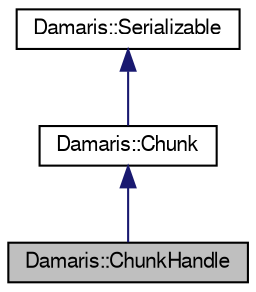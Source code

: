digraph G
{
  edge [fontname="FreeSans",fontsize="10",labelfontname="FreeSans",labelfontsize="10"];
  node [fontname="FreeSans",fontsize="10",shape=record];
  Node1 [label="Damaris::ChunkHandle",height=0.2,width=0.4,color="black", fillcolor="grey75", style="filled" fontcolor="black"];
  Node2 -> Node1 [dir=back,color="midnightblue",fontsize="10",style="solid",fontname="FreeSans"];
  Node2 [label="Damaris::Chunk",height=0.2,width=0.4,color="black", fillcolor="white", style="filled",URL="$class_damaris_1_1_chunk.html"];
  Node3 -> Node2 [dir=back,color="midnightblue",fontsize="10",style="solid",fontname="FreeSans"];
  Node3 [label="Damaris::Serializable",height=0.2,width=0.4,color="black", fillcolor="white", style="filled",URL="$class_damaris_1_1_serializable.html"];
}
